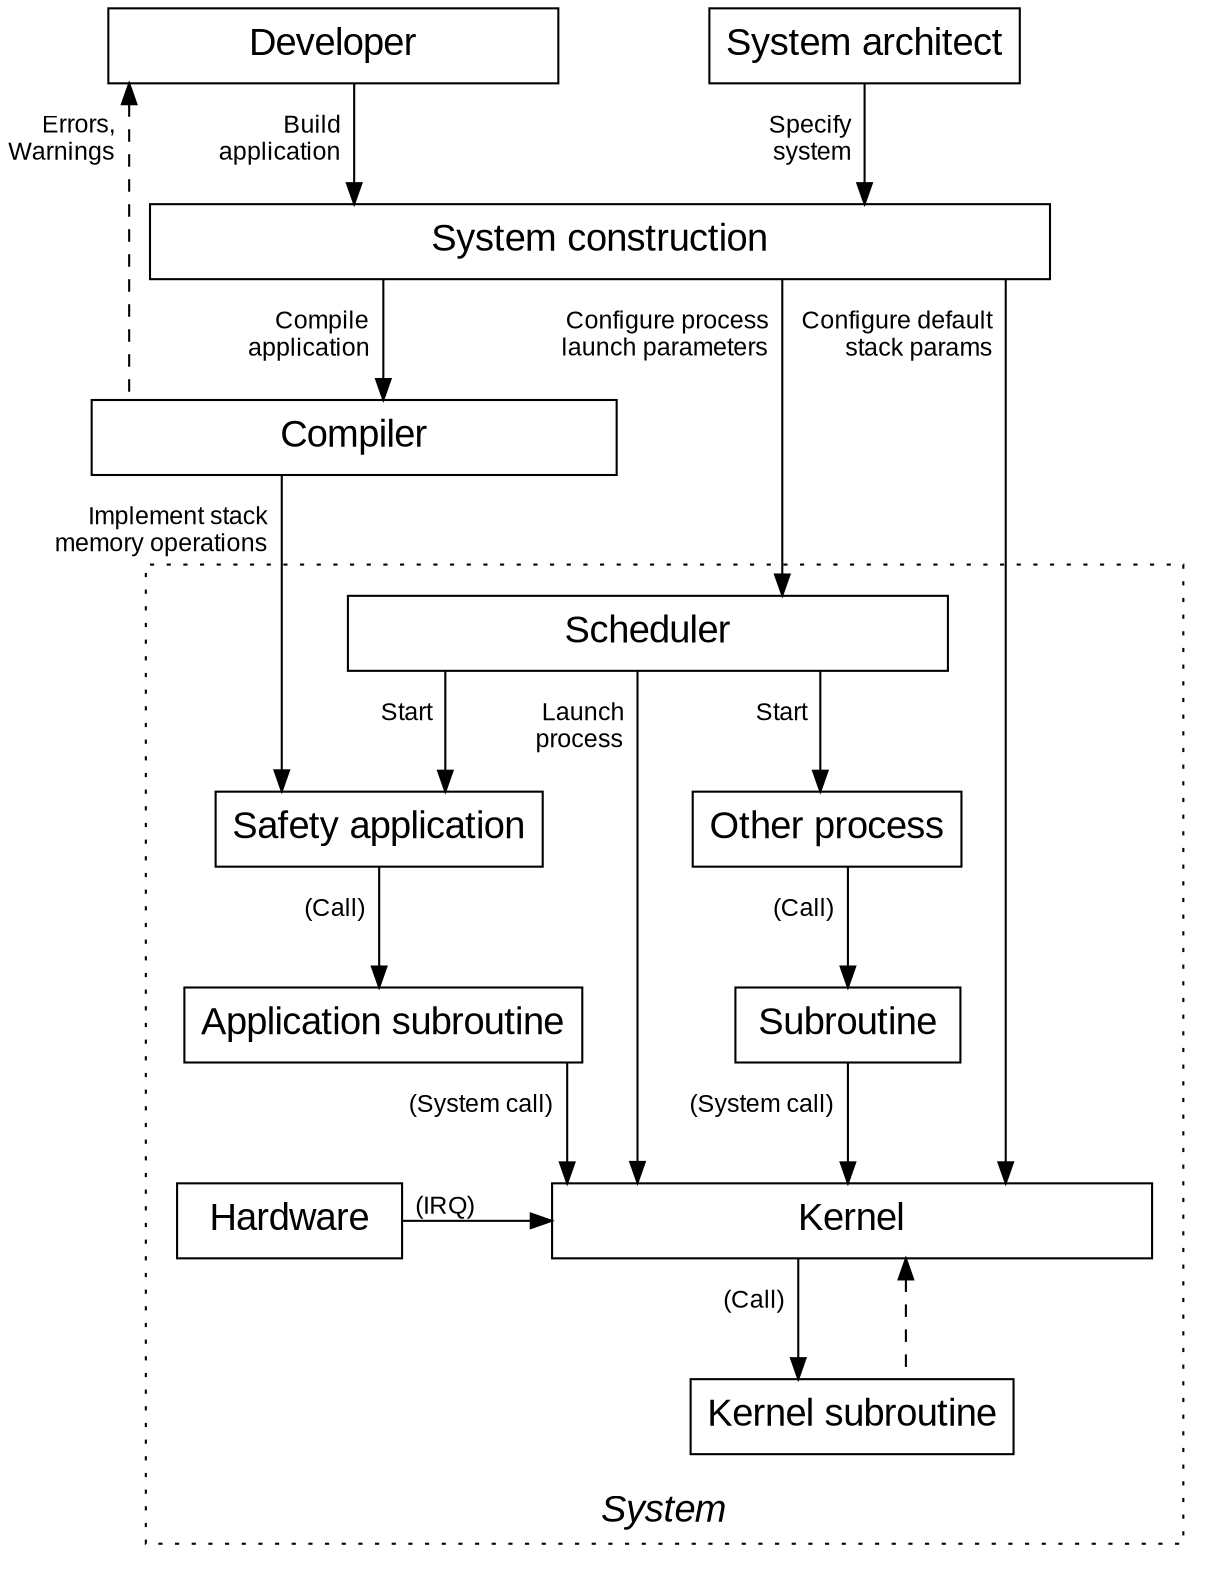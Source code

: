 digraph G {
node [shape=box width=1.5 height=0.5 fontname=arial fontsize=18]
graph [splines=ortho ranksep=0.8 nodesep=1]
edge [fontname=arial fontsize=12]
layout=dot; overlap=false; ordering=out;

{rank=same
    Developer [width=3]
    Architect [label="System architect"] }

Compiler [width=3.5]
Build [label="System construction" width=6]

subgraph cluster_0 { style=dotted margin=15
                     label=<<i>System</i>> labelloc=b
                     fontname="arial" fontsize=18
    Scheduler [width=4]
    { rank=same
        Application [label="Safety application"]
        Other [label="Other process"] }
    ASub [label="Application subroutine"]
    TSub [label="Subroutine"]
    { rank=same
        Hardware
        Kernel [width=4] }
    KSub [label="Kernel subroutine"]
    }

Developer -> Build [taillabel="\rBuild  \rapplication  \r" weight=2]
Developer -> Compiler [dir=back style=dashed taillabel="\rErrors,  \rWarnings  \r"]
Architect -> Build [taillabel="\rSpecify  \rsystem  \r"]
Build -> Scheduler [taillabel="\rConfigure process  \rlaunch parameters  \r"]
Build-> Kernel [taillabel="\rConfigure default  \rstack params  \r"]
Build -> Compiler [taillabel="\rCompile  \rapplication  \r" weight=3]
Compiler -> Application [taillabel="\rImplement stack  \rmemory operations  \r"]
Compiler -> Scheduler [style=invis]
Scheduler -> Application [taillabel="\rStart  \r" weight=4]
Scheduler -> Other [taillabel="\rStart  \r"]
Scheduler -> Kernel [taillabel="\rLaunch  \rprocess  \r"]
Application -> ASub [taillabel="\r(Call)  \r"]

ASub -> Kernel [taillabel="\r(System call)  \r"]
Other -> TSub [taillabel="\r(Call)  \r"]
TSub -> Kernel [taillabel="\r(System call)  \r"]
Kernel -> KSub [taillabel="\r(Call)  \r"]
Kernel -> KSub [dir=back style=dashed]
Hardware -> Kernel[taillabel="\n  (IRQ)\n" ]
}
